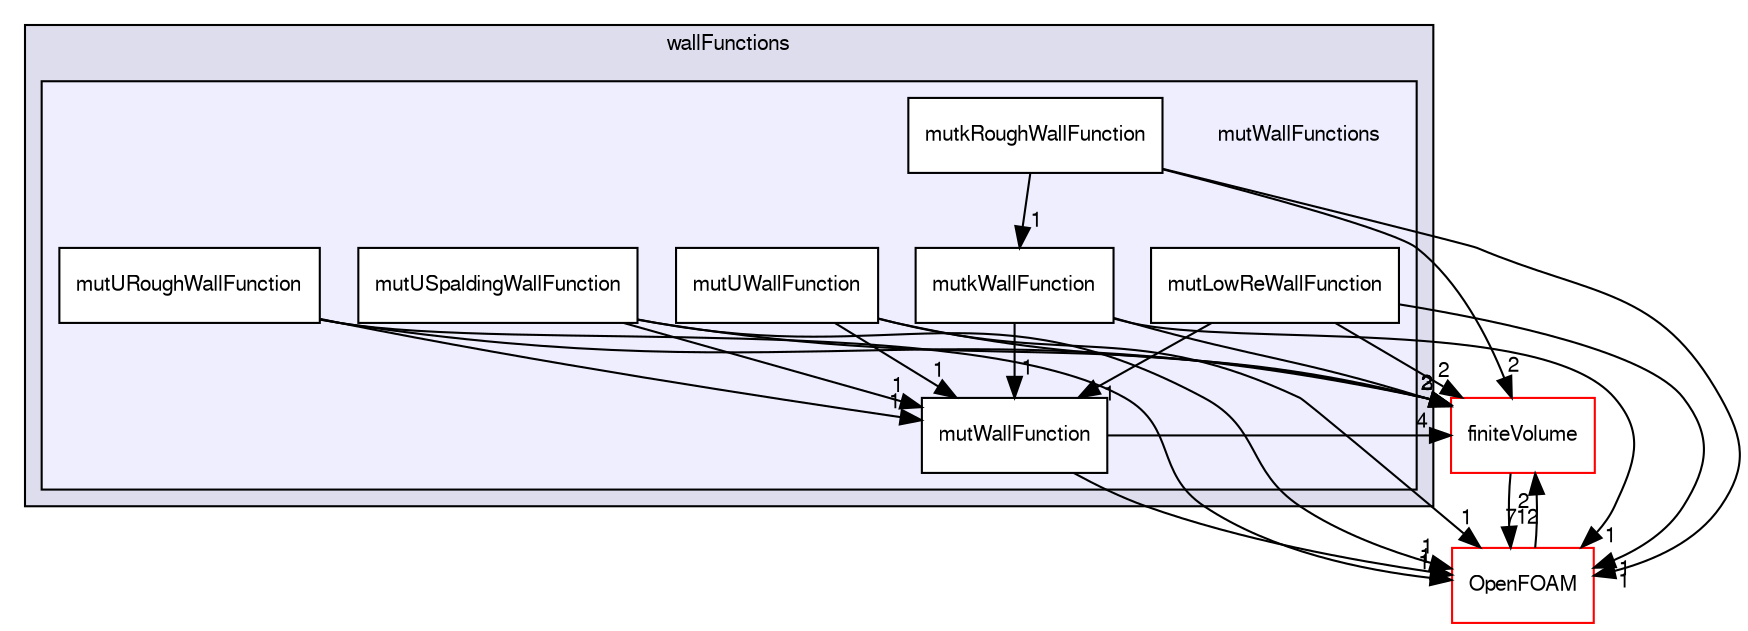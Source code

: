 digraph "src/turbulenceModels/compressible/RAS/derivedFvPatchFields/wallFunctions/mutWallFunctions" {
  bgcolor=transparent;
  compound=true
  node [ fontsize="10", fontname="FreeSans"];
  edge [ labelfontsize="10", labelfontname="FreeSans"];
  subgraph clusterdir_57bffec370706ce9fca446a37660003b {
    graph [ bgcolor="#ddddee", pencolor="black", label="wallFunctions" fontname="FreeSans", fontsize="10", URL="dir_57bffec370706ce9fca446a37660003b.html"]
  subgraph clusterdir_47b741f315fec8ed73158a9863eaebb9 {
    graph [ bgcolor="#eeeeff", pencolor="black", label="" URL="dir_47b741f315fec8ed73158a9863eaebb9.html"];
    dir_47b741f315fec8ed73158a9863eaebb9 [shape=plaintext label="mutWallFunctions"];
    dir_311300f4422cdd8e98eca03efce1083f [shape=box label="mutkRoughWallFunction" color="black" fillcolor="white" style="filled" URL="dir_311300f4422cdd8e98eca03efce1083f.html"];
    dir_aa6af3a0370fbd70b7284ada1160c3c2 [shape=box label="mutkWallFunction" color="black" fillcolor="white" style="filled" URL="dir_aa6af3a0370fbd70b7284ada1160c3c2.html"];
    dir_4d2d0018fdb48397e898745ffc436eb6 [shape=box label="mutLowReWallFunction" color="black" fillcolor="white" style="filled" URL="dir_4d2d0018fdb48397e898745ffc436eb6.html"];
    dir_15e5cb0253030cd77e27d2e3c105058d [shape=box label="mutURoughWallFunction" color="black" fillcolor="white" style="filled" URL="dir_15e5cb0253030cd77e27d2e3c105058d.html"];
    dir_a7764adeba8e461fddafe73c73ce335e [shape=box label="mutUSpaldingWallFunction" color="black" fillcolor="white" style="filled" URL="dir_a7764adeba8e461fddafe73c73ce335e.html"];
    dir_134db794dd50c74d3888a39761fbde53 [shape=box label="mutUWallFunction" color="black" fillcolor="white" style="filled" URL="dir_134db794dd50c74d3888a39761fbde53.html"];
    dir_fccb86d5608fa408ef0805c8bf8c47ea [shape=box label="mutWallFunction" color="black" fillcolor="white" style="filled" URL="dir_fccb86d5608fa408ef0805c8bf8c47ea.html"];
  }
  }
  dir_9bd15774b555cf7259a6fa18f99fe99b [shape=box label="finiteVolume" color="red" URL="dir_9bd15774b555cf7259a6fa18f99fe99b.html"];
  dir_c5473ff19b20e6ec4dfe5c310b3778a8 [shape=box label="OpenFOAM" color="red" URL="dir_c5473ff19b20e6ec4dfe5c310b3778a8.html"];
  dir_9bd15774b555cf7259a6fa18f99fe99b->dir_c5473ff19b20e6ec4dfe5c310b3778a8 [headlabel="712", labeldistance=1.5 headhref="dir_000749_001732.html"];
  dir_311300f4422cdd8e98eca03efce1083f->dir_9bd15774b555cf7259a6fa18f99fe99b [headlabel="2", labeldistance=1.5 headhref="dir_002907_000749.html"];
  dir_311300f4422cdd8e98eca03efce1083f->dir_aa6af3a0370fbd70b7284ada1160c3c2 [headlabel="1", labeldistance=1.5 headhref="dir_002907_002908.html"];
  dir_311300f4422cdd8e98eca03efce1083f->dir_c5473ff19b20e6ec4dfe5c310b3778a8 [headlabel="1", labeldistance=1.5 headhref="dir_002907_001732.html"];
  dir_a7764adeba8e461fddafe73c73ce335e->dir_9bd15774b555cf7259a6fa18f99fe99b [headlabel="2", labeldistance=1.5 headhref="dir_002911_000749.html"];
  dir_a7764adeba8e461fddafe73c73ce335e->dir_c5473ff19b20e6ec4dfe5c310b3778a8 [headlabel="1", labeldistance=1.5 headhref="dir_002911_001732.html"];
  dir_a7764adeba8e461fddafe73c73ce335e->dir_fccb86d5608fa408ef0805c8bf8c47ea [headlabel="1", labeldistance=1.5 headhref="dir_002911_002913.html"];
  dir_aa6af3a0370fbd70b7284ada1160c3c2->dir_9bd15774b555cf7259a6fa18f99fe99b [headlabel="3", labeldistance=1.5 headhref="dir_002908_000749.html"];
  dir_aa6af3a0370fbd70b7284ada1160c3c2->dir_c5473ff19b20e6ec4dfe5c310b3778a8 [headlabel="1", labeldistance=1.5 headhref="dir_002908_001732.html"];
  dir_aa6af3a0370fbd70b7284ada1160c3c2->dir_fccb86d5608fa408ef0805c8bf8c47ea [headlabel="1", labeldistance=1.5 headhref="dir_002908_002913.html"];
  dir_134db794dd50c74d3888a39761fbde53->dir_9bd15774b555cf7259a6fa18f99fe99b [headlabel="2", labeldistance=1.5 headhref="dir_002912_000749.html"];
  dir_134db794dd50c74d3888a39761fbde53->dir_c5473ff19b20e6ec4dfe5c310b3778a8 [headlabel="1", labeldistance=1.5 headhref="dir_002912_001732.html"];
  dir_134db794dd50c74d3888a39761fbde53->dir_fccb86d5608fa408ef0805c8bf8c47ea [headlabel="1", labeldistance=1.5 headhref="dir_002912_002913.html"];
  dir_c5473ff19b20e6ec4dfe5c310b3778a8->dir_9bd15774b555cf7259a6fa18f99fe99b [headlabel="2", labeldistance=1.5 headhref="dir_001732_000749.html"];
  dir_fccb86d5608fa408ef0805c8bf8c47ea->dir_9bd15774b555cf7259a6fa18f99fe99b [headlabel="4", labeldistance=1.5 headhref="dir_002913_000749.html"];
  dir_fccb86d5608fa408ef0805c8bf8c47ea->dir_c5473ff19b20e6ec4dfe5c310b3778a8 [headlabel="1", labeldistance=1.5 headhref="dir_002913_001732.html"];
  dir_4d2d0018fdb48397e898745ffc436eb6->dir_9bd15774b555cf7259a6fa18f99fe99b [headlabel="2", labeldistance=1.5 headhref="dir_002909_000749.html"];
  dir_4d2d0018fdb48397e898745ffc436eb6->dir_c5473ff19b20e6ec4dfe5c310b3778a8 [headlabel="1", labeldistance=1.5 headhref="dir_002909_001732.html"];
  dir_4d2d0018fdb48397e898745ffc436eb6->dir_fccb86d5608fa408ef0805c8bf8c47ea [headlabel="1", labeldistance=1.5 headhref="dir_002909_002913.html"];
  dir_15e5cb0253030cd77e27d2e3c105058d->dir_9bd15774b555cf7259a6fa18f99fe99b [headlabel="2", labeldistance=1.5 headhref="dir_002910_000749.html"];
  dir_15e5cb0253030cd77e27d2e3c105058d->dir_c5473ff19b20e6ec4dfe5c310b3778a8 [headlabel="1", labeldistance=1.5 headhref="dir_002910_001732.html"];
  dir_15e5cb0253030cd77e27d2e3c105058d->dir_fccb86d5608fa408ef0805c8bf8c47ea [headlabel="1", labeldistance=1.5 headhref="dir_002910_002913.html"];
}
